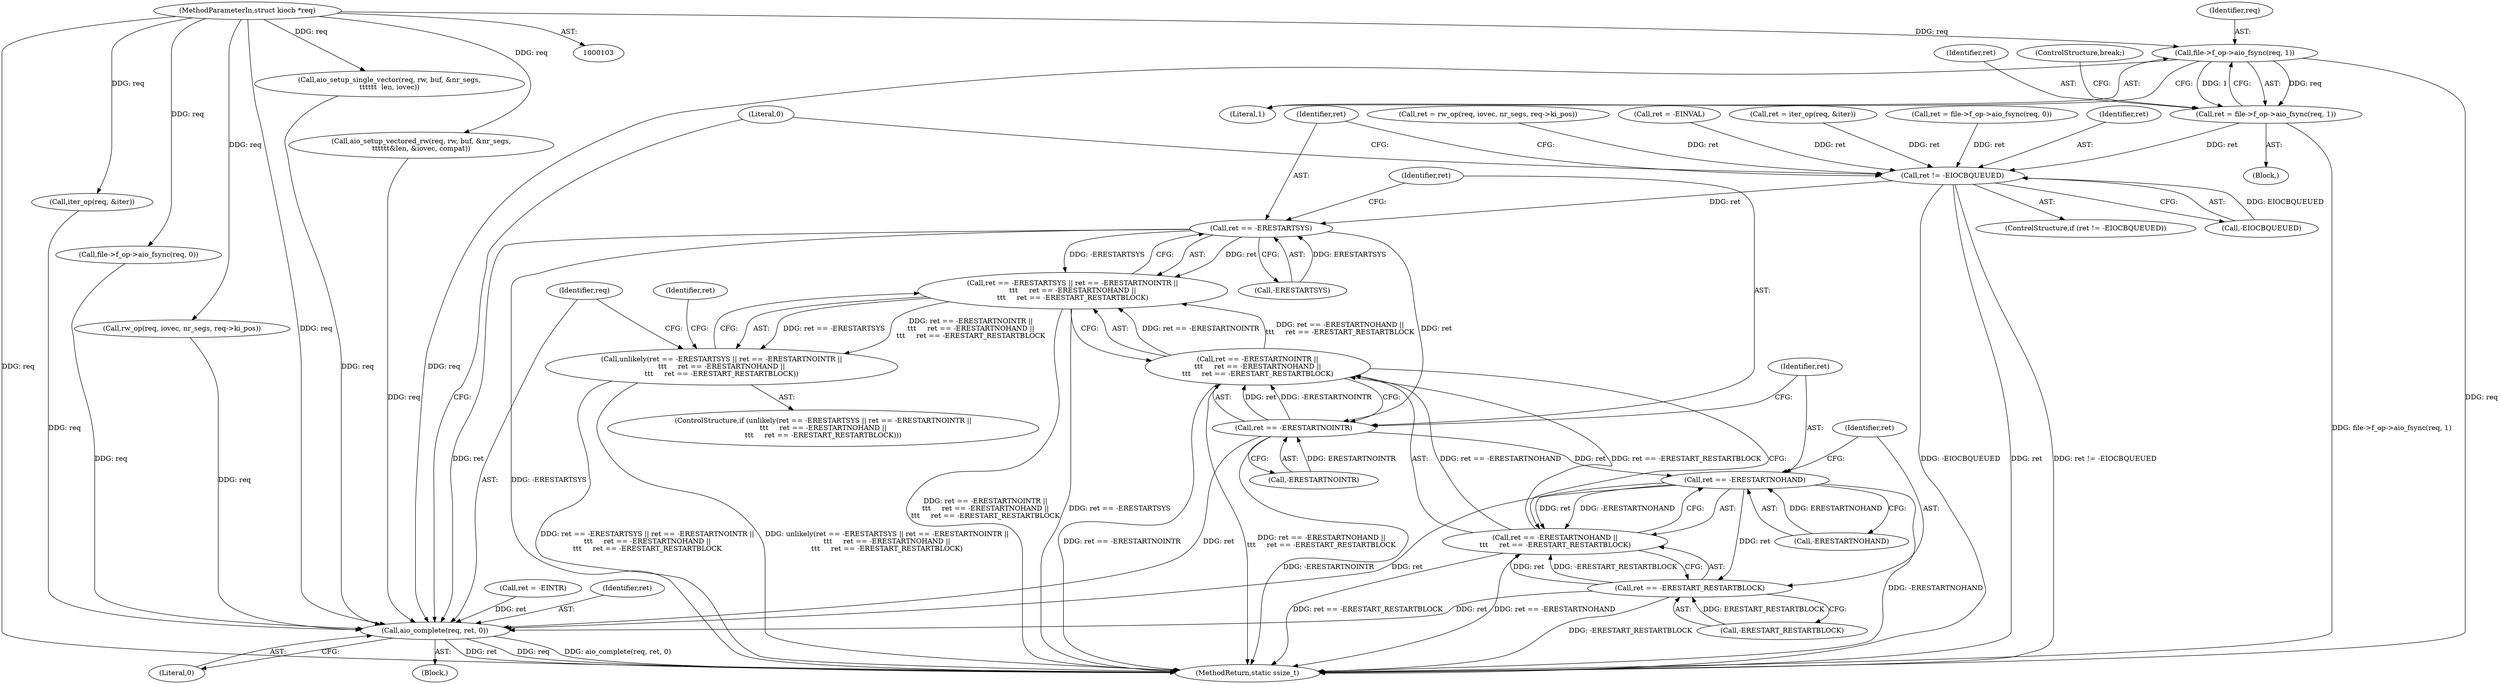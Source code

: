 digraph "0_linux_4c185ce06dca14f5cea192f5a2c981ef50663f2b@pointer" {
"1000324" [label="(Call,file->f_op->aio_fsync(req, 1))"];
"1000104" [label="(MethodParameterIn,struct kiocb *req)"];
"1000322" [label="(Call,ret = file->f_op->aio_fsync(req, 1))"];
"1000358" [label="(Call,ret != -EIOCBQUEUED)"];
"1000366" [label="(Call,ret == -ERESTARTSYS)"];
"1000365" [label="(Call,ret == -ERESTARTSYS || ret == -ERESTARTNOINTR ||\n\t\t\t     ret == -ERESTARTNOHAND ||\n\t\t\t     ret == -ERESTART_RESTARTBLOCK)"];
"1000364" [label="(Call,unlikely(ret == -ERESTARTSYS || ret == -ERESTARTNOINTR ||\n\t\t\t     ret == -ERESTARTNOHAND ||\n\t\t\t     ret == -ERESTART_RESTARTBLOCK))"];
"1000371" [label="(Call,ret == -ERESTARTNOINTR)"];
"1000370" [label="(Call,ret == -ERESTARTNOINTR ||\n\t\t\t     ret == -ERESTARTNOHAND ||\n\t\t\t     ret == -ERESTART_RESTARTBLOCK)"];
"1000376" [label="(Call,ret == -ERESTARTNOHAND)"];
"1000375" [label="(Call,ret == -ERESTARTNOHAND ||\n\t\t\t     ret == -ERESTART_RESTARTBLOCK)"];
"1000380" [label="(Call,ret == -ERESTART_RESTARTBLOCK)"];
"1000388" [label="(Call,aio_complete(req, ret, 0))"];
"1000326" [label="(Literal,1)"];
"1000322" [label="(Call,ret = file->f_op->aio_fsync(req, 1))"];
"1000389" [label="(Identifier,req)"];
"1000365" [label="(Call,ret == -ERESTARTSYS || ret == -ERESTARTNOINTR ||\n\t\t\t     ret == -ERESTARTNOHAND ||\n\t\t\t     ret == -ERESTART_RESTARTBLOCK)"];
"1000222" [label="(Call,aio_setup_single_vector(req, rw, buf, &nr_segs,\n\t\t\t\t\t\t  len, iovec))"];
"1000295" [label="(Call,ret = rw_op(req, iovec, nr_segs, req->ki_pos))"];
"1000266" [label="(Call,ret = -EINVAL)"];
"1000208" [label="(Call,aio_setup_vectored_rw(req, rw, buf, &nr_segs,\n\t\t\t\t\t\t&len, &iovec, compat))"];
"1000289" [label="(Call,iter_op(req, &iter))"];
"1000384" [label="(Call,ret = -EINTR)"];
"1000371" [label="(Call,ret == -ERESTARTNOINTR)"];
"1000360" [label="(Call,-EIOCBQUEUED)"];
"1000364" [label="(Call,unlikely(ret == -ERESTARTSYS || ret == -ERESTARTNOINTR ||\n\t\t\t     ret == -ERESTARTNOHAND ||\n\t\t\t     ret == -ERESTART_RESTARTBLOCK))"];
"1000375" [label="(Call,ret == -ERESTARTNOHAND ||\n\t\t\t     ret == -ERESTART_RESTARTBLOCK)"];
"1000362" [label="(Block,)"];
"1000367" [label="(Identifier,ret)"];
"1000380" [label="(Call,ret == -ERESTART_RESTARTBLOCK)"];
"1000391" [label="(Literal,0)"];
"1000341" [label="(Call,file->f_op->aio_fsync(req, 0))"];
"1000377" [label="(Identifier,ret)"];
"1000130" [label="(Block,)"];
"1000368" [label="(Call,-ERESTARTSYS)"];
"1000378" [label="(Call,-ERESTARTNOHAND)"];
"1000323" [label="(Identifier,ret)"];
"1000390" [label="(Identifier,ret)"];
"1000385" [label="(Identifier,ret)"];
"1000382" [label="(Call,-ERESTART_RESTARTBLOCK)"];
"1000363" [label="(ControlStructure,if (unlikely(ret == -ERESTARTSYS || ret == -ERESTARTNOINTR ||\n\t\t\t     ret == -ERESTARTNOHAND ||\n\t\t\t     ret == -ERESTART_RESTARTBLOCK)))"];
"1000287" [label="(Call,ret = iter_op(req, &iter))"];
"1000372" [label="(Identifier,ret)"];
"1000370" [label="(Call,ret == -ERESTARTNOINTR ||\n\t\t\t     ret == -ERESTARTNOHAND ||\n\t\t\t     ret == -ERESTART_RESTARTBLOCK)"];
"1000373" [label="(Call,-ERESTARTNOINTR)"];
"1000104" [label="(MethodParameterIn,struct kiocb *req)"];
"1000376" [label="(Call,ret == -ERESTARTNOHAND)"];
"1000339" [label="(Call,ret = file->f_op->aio_fsync(req, 0))"];
"1000297" [label="(Call,rw_op(req, iovec, nr_segs, req->ki_pos))"];
"1000388" [label="(Call,aio_complete(req, ret, 0))"];
"1000357" [label="(ControlStructure,if (ret != -EIOCBQUEUED))"];
"1000324" [label="(Call,file->f_op->aio_fsync(req, 1))"];
"1000394" [label="(MethodReturn,static ssize_t)"];
"1000327" [label="(ControlStructure,break;)"];
"1000366" [label="(Call,ret == -ERESTARTSYS)"];
"1000393" [label="(Literal,0)"];
"1000358" [label="(Call,ret != -EIOCBQUEUED)"];
"1000381" [label="(Identifier,ret)"];
"1000359" [label="(Identifier,ret)"];
"1000325" [label="(Identifier,req)"];
"1000324" -> "1000322"  [label="AST: "];
"1000324" -> "1000326"  [label="CFG: "];
"1000325" -> "1000324"  [label="AST: "];
"1000326" -> "1000324"  [label="AST: "];
"1000322" -> "1000324"  [label="CFG: "];
"1000324" -> "1000394"  [label="DDG: req"];
"1000324" -> "1000322"  [label="DDG: req"];
"1000324" -> "1000322"  [label="DDG: 1"];
"1000104" -> "1000324"  [label="DDG: req"];
"1000324" -> "1000388"  [label="DDG: req"];
"1000104" -> "1000103"  [label="AST: "];
"1000104" -> "1000394"  [label="DDG: req"];
"1000104" -> "1000208"  [label="DDG: req"];
"1000104" -> "1000222"  [label="DDG: req"];
"1000104" -> "1000289"  [label="DDG: req"];
"1000104" -> "1000297"  [label="DDG: req"];
"1000104" -> "1000341"  [label="DDG: req"];
"1000104" -> "1000388"  [label="DDG: req"];
"1000322" -> "1000130"  [label="AST: "];
"1000323" -> "1000322"  [label="AST: "];
"1000327" -> "1000322"  [label="CFG: "];
"1000322" -> "1000394"  [label="DDG: file->f_op->aio_fsync(req, 1)"];
"1000322" -> "1000358"  [label="DDG: ret"];
"1000358" -> "1000357"  [label="AST: "];
"1000358" -> "1000360"  [label="CFG: "];
"1000359" -> "1000358"  [label="AST: "];
"1000360" -> "1000358"  [label="AST: "];
"1000367" -> "1000358"  [label="CFG: "];
"1000393" -> "1000358"  [label="CFG: "];
"1000358" -> "1000394"  [label="DDG: ret != -EIOCBQUEUED"];
"1000358" -> "1000394"  [label="DDG: -EIOCBQUEUED"];
"1000358" -> "1000394"  [label="DDG: ret"];
"1000295" -> "1000358"  [label="DDG: ret"];
"1000266" -> "1000358"  [label="DDG: ret"];
"1000339" -> "1000358"  [label="DDG: ret"];
"1000287" -> "1000358"  [label="DDG: ret"];
"1000360" -> "1000358"  [label="DDG: EIOCBQUEUED"];
"1000358" -> "1000366"  [label="DDG: ret"];
"1000366" -> "1000365"  [label="AST: "];
"1000366" -> "1000368"  [label="CFG: "];
"1000367" -> "1000366"  [label="AST: "];
"1000368" -> "1000366"  [label="AST: "];
"1000372" -> "1000366"  [label="CFG: "];
"1000365" -> "1000366"  [label="CFG: "];
"1000366" -> "1000394"  [label="DDG: -ERESTARTSYS"];
"1000366" -> "1000365"  [label="DDG: ret"];
"1000366" -> "1000365"  [label="DDG: -ERESTARTSYS"];
"1000368" -> "1000366"  [label="DDG: ERESTARTSYS"];
"1000366" -> "1000371"  [label="DDG: ret"];
"1000366" -> "1000388"  [label="DDG: ret"];
"1000365" -> "1000364"  [label="AST: "];
"1000365" -> "1000370"  [label="CFG: "];
"1000370" -> "1000365"  [label="AST: "];
"1000364" -> "1000365"  [label="CFG: "];
"1000365" -> "1000394"  [label="DDG: ret == -ERESTARTNOINTR ||\n\t\t\t     ret == -ERESTARTNOHAND ||\n\t\t\t     ret == -ERESTART_RESTARTBLOCK"];
"1000365" -> "1000394"  [label="DDG: ret == -ERESTARTSYS"];
"1000365" -> "1000364"  [label="DDG: ret == -ERESTARTSYS"];
"1000365" -> "1000364"  [label="DDG: ret == -ERESTARTNOINTR ||\n\t\t\t     ret == -ERESTARTNOHAND ||\n\t\t\t     ret == -ERESTART_RESTARTBLOCK"];
"1000370" -> "1000365"  [label="DDG: ret == -ERESTARTNOINTR"];
"1000370" -> "1000365"  [label="DDG: ret == -ERESTARTNOHAND ||\n\t\t\t     ret == -ERESTART_RESTARTBLOCK"];
"1000364" -> "1000363"  [label="AST: "];
"1000385" -> "1000364"  [label="CFG: "];
"1000389" -> "1000364"  [label="CFG: "];
"1000364" -> "1000394"  [label="DDG: ret == -ERESTARTSYS || ret == -ERESTARTNOINTR ||\n\t\t\t     ret == -ERESTARTNOHAND ||\n\t\t\t     ret == -ERESTART_RESTARTBLOCK"];
"1000364" -> "1000394"  [label="DDG: unlikely(ret == -ERESTARTSYS || ret == -ERESTARTNOINTR ||\n\t\t\t     ret == -ERESTARTNOHAND ||\n\t\t\t     ret == -ERESTART_RESTARTBLOCK)"];
"1000371" -> "1000370"  [label="AST: "];
"1000371" -> "1000373"  [label="CFG: "];
"1000372" -> "1000371"  [label="AST: "];
"1000373" -> "1000371"  [label="AST: "];
"1000377" -> "1000371"  [label="CFG: "];
"1000370" -> "1000371"  [label="CFG: "];
"1000371" -> "1000394"  [label="DDG: -ERESTARTNOINTR"];
"1000371" -> "1000370"  [label="DDG: ret"];
"1000371" -> "1000370"  [label="DDG: -ERESTARTNOINTR"];
"1000373" -> "1000371"  [label="DDG: ERESTARTNOINTR"];
"1000371" -> "1000376"  [label="DDG: ret"];
"1000371" -> "1000388"  [label="DDG: ret"];
"1000370" -> "1000375"  [label="CFG: "];
"1000375" -> "1000370"  [label="AST: "];
"1000370" -> "1000394"  [label="DDG: ret == -ERESTARTNOHAND ||\n\t\t\t     ret == -ERESTART_RESTARTBLOCK"];
"1000370" -> "1000394"  [label="DDG: ret == -ERESTARTNOINTR"];
"1000375" -> "1000370"  [label="DDG: ret == -ERESTARTNOHAND"];
"1000375" -> "1000370"  [label="DDG: ret == -ERESTART_RESTARTBLOCK"];
"1000376" -> "1000375"  [label="AST: "];
"1000376" -> "1000378"  [label="CFG: "];
"1000377" -> "1000376"  [label="AST: "];
"1000378" -> "1000376"  [label="AST: "];
"1000381" -> "1000376"  [label="CFG: "];
"1000375" -> "1000376"  [label="CFG: "];
"1000376" -> "1000394"  [label="DDG: -ERESTARTNOHAND"];
"1000376" -> "1000375"  [label="DDG: ret"];
"1000376" -> "1000375"  [label="DDG: -ERESTARTNOHAND"];
"1000378" -> "1000376"  [label="DDG: ERESTARTNOHAND"];
"1000376" -> "1000380"  [label="DDG: ret"];
"1000376" -> "1000388"  [label="DDG: ret"];
"1000375" -> "1000380"  [label="CFG: "];
"1000380" -> "1000375"  [label="AST: "];
"1000375" -> "1000394"  [label="DDG: ret == -ERESTARTNOHAND"];
"1000375" -> "1000394"  [label="DDG: ret == -ERESTART_RESTARTBLOCK"];
"1000380" -> "1000375"  [label="DDG: ret"];
"1000380" -> "1000375"  [label="DDG: -ERESTART_RESTARTBLOCK"];
"1000380" -> "1000382"  [label="CFG: "];
"1000381" -> "1000380"  [label="AST: "];
"1000382" -> "1000380"  [label="AST: "];
"1000380" -> "1000394"  [label="DDG: -ERESTART_RESTARTBLOCK"];
"1000382" -> "1000380"  [label="DDG: ERESTART_RESTARTBLOCK"];
"1000380" -> "1000388"  [label="DDG: ret"];
"1000388" -> "1000362"  [label="AST: "];
"1000388" -> "1000391"  [label="CFG: "];
"1000389" -> "1000388"  [label="AST: "];
"1000390" -> "1000388"  [label="AST: "];
"1000391" -> "1000388"  [label="AST: "];
"1000393" -> "1000388"  [label="CFG: "];
"1000388" -> "1000394"  [label="DDG: req"];
"1000388" -> "1000394"  [label="DDG: aio_complete(req, ret, 0)"];
"1000388" -> "1000394"  [label="DDG: ret"];
"1000297" -> "1000388"  [label="DDG: req"];
"1000289" -> "1000388"  [label="DDG: req"];
"1000341" -> "1000388"  [label="DDG: req"];
"1000222" -> "1000388"  [label="DDG: req"];
"1000208" -> "1000388"  [label="DDG: req"];
"1000384" -> "1000388"  [label="DDG: ret"];
}
